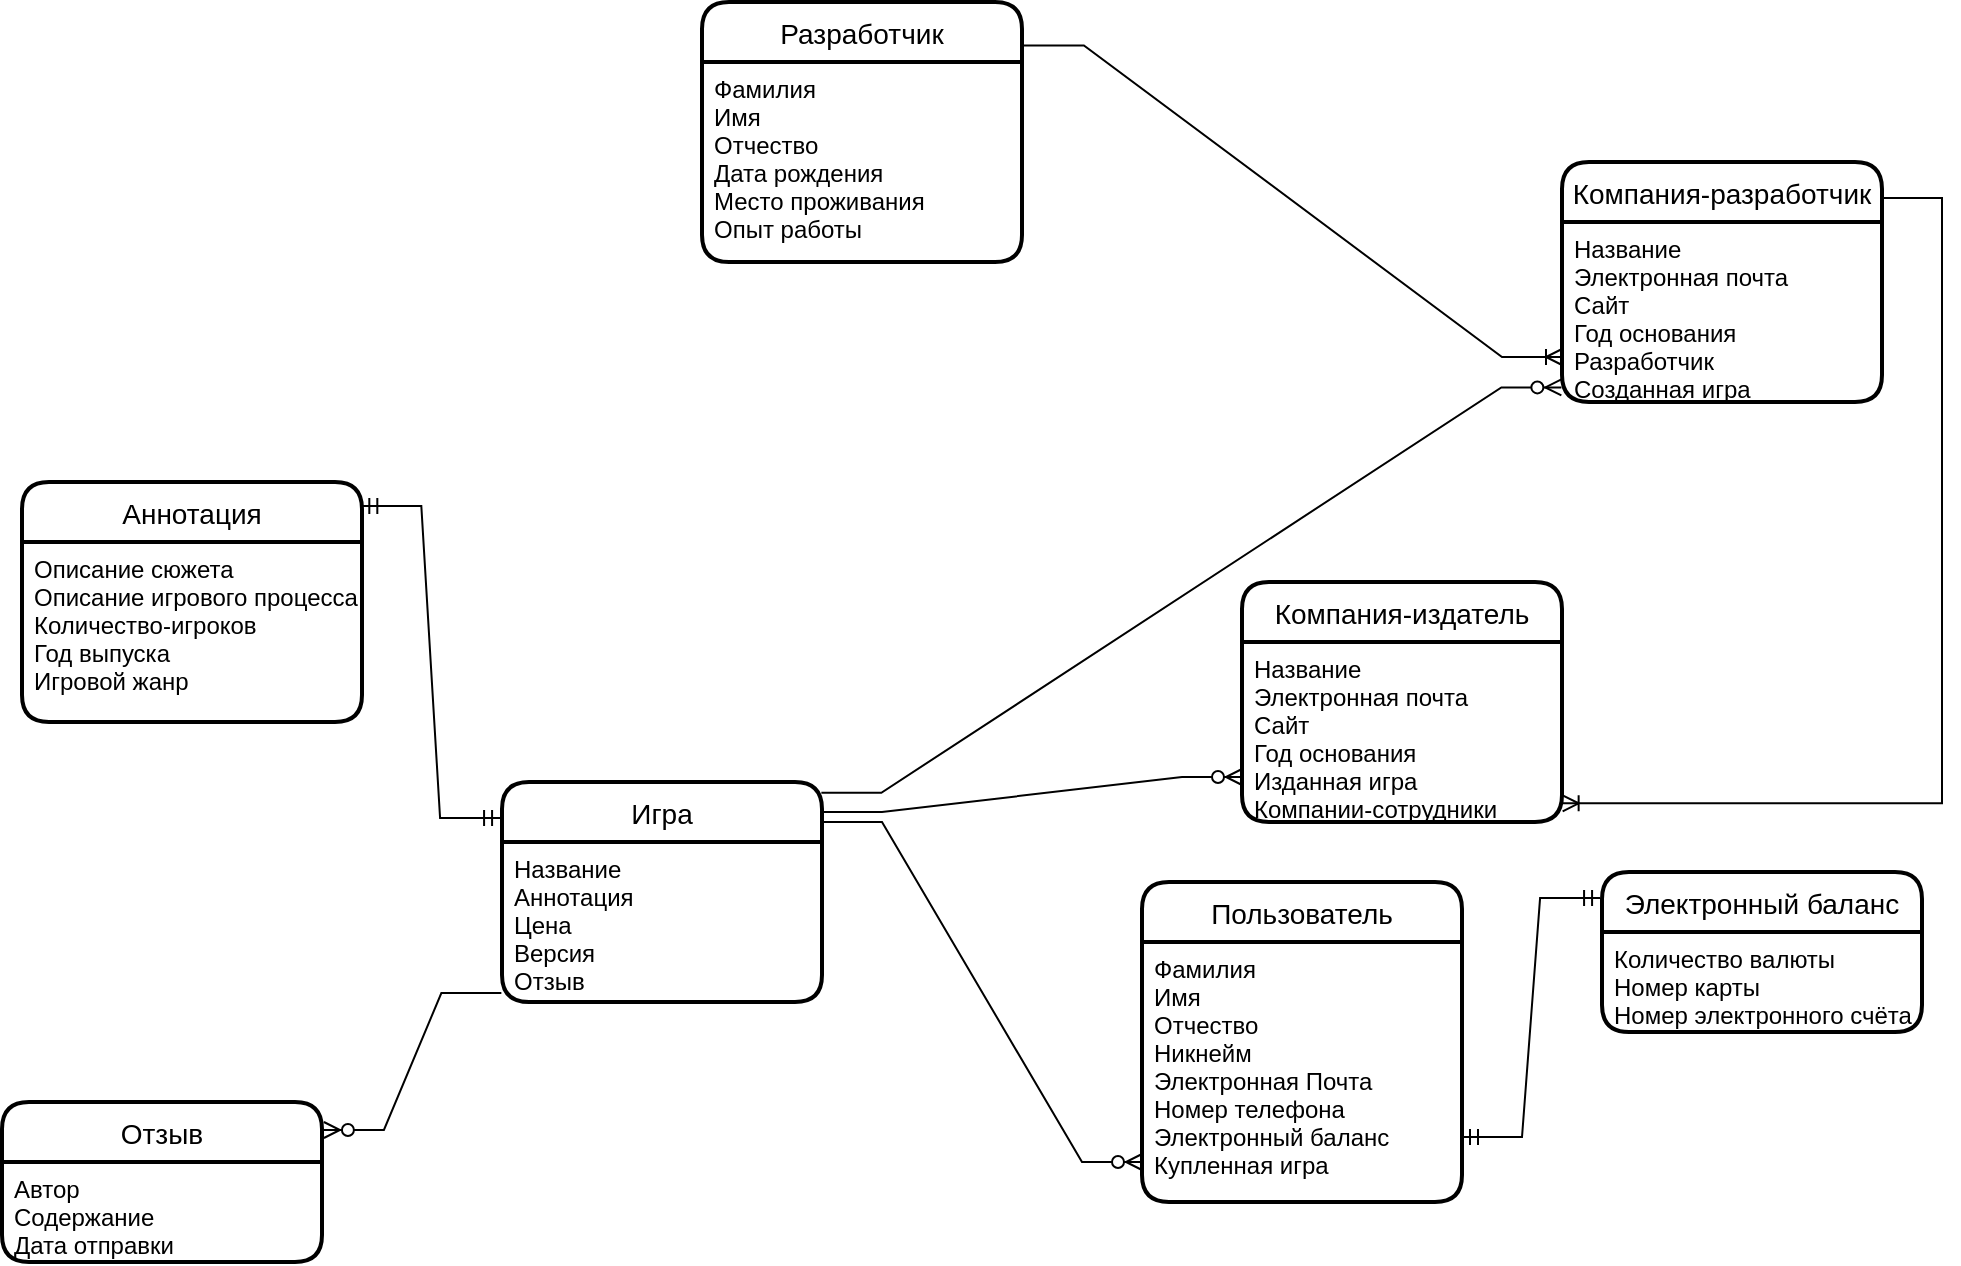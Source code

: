 <mxfile version="18.0.4" type="github">
  <diagram id="R2lEEEUBdFMjLlhIrx00" name="Page-1">
    <mxGraphModel dx="2299" dy="1756" grid="1" gridSize="10" guides="1" tooltips="1" connect="1" arrows="1" fold="1" page="1" pageScale="1" pageWidth="850" pageHeight="1100" math="0" shadow="0" extFonts="Permanent Marker^https://fonts.googleapis.com/css?family=Permanent+Marker">
      <root>
        <mxCell id="0" />
        <mxCell id="1" parent="0" />
        <mxCell id="_Au37B9Xq9A6k-u9n0Tx-1" value="Игра" style="swimlane;childLayout=stackLayout;horizontal=1;startSize=30;horizontalStack=0;rounded=1;fontSize=14;fontStyle=0;strokeWidth=2;resizeParent=0;resizeLast=1;shadow=0;dashed=0;align=center;" parent="1" vertex="1">
          <mxGeometry x="70" y="170" width="160" height="110" as="geometry" />
        </mxCell>
        <mxCell id="_Au37B9Xq9A6k-u9n0Tx-2" value="Название&#xa;Аннотация&#xa;Цена&#xa;Версия&#xa;Отзыв" style="align=left;strokeColor=none;fillColor=none;spacingLeft=4;fontSize=12;verticalAlign=top;resizable=0;rotatable=0;part=1;" parent="_Au37B9Xq9A6k-u9n0Tx-1" vertex="1">
          <mxGeometry y="30" width="160" height="80" as="geometry" />
        </mxCell>
        <mxCell id="_Au37B9Xq9A6k-u9n0Tx-3" value="Пользователь" style="swimlane;childLayout=stackLayout;horizontal=1;startSize=30;horizontalStack=0;rounded=1;fontSize=14;fontStyle=0;strokeWidth=2;resizeParent=0;resizeLast=1;shadow=0;dashed=0;align=center;" parent="1" vertex="1">
          <mxGeometry x="390" y="220" width="160" height="160" as="geometry" />
        </mxCell>
        <mxCell id="_Au37B9Xq9A6k-u9n0Tx-4" value="Фамилия&#xa;Имя&#xa;Отчество&#xa;Никнейм&#xa;Электронная Почта&#xa;Номер телефона&#xa;Электронный баланс&#xa;Купленная игра&#xa;" style="align=left;strokeColor=none;fillColor=none;spacingLeft=4;fontSize=12;verticalAlign=top;resizable=0;rotatable=0;part=1;" parent="_Au37B9Xq9A6k-u9n0Tx-3" vertex="1">
          <mxGeometry y="30" width="160" height="130" as="geometry" />
        </mxCell>
        <mxCell id="_Au37B9Xq9A6k-u9n0Tx-18" value="Компания-издатель" style="swimlane;childLayout=stackLayout;horizontal=1;startSize=30;horizontalStack=0;rounded=1;fontSize=14;fontStyle=0;strokeWidth=2;resizeParent=0;resizeLast=1;shadow=0;dashed=0;align=center;" parent="1" vertex="1">
          <mxGeometry x="440" y="70" width="160" height="120" as="geometry" />
        </mxCell>
        <mxCell id="_Au37B9Xq9A6k-u9n0Tx-19" value="Название&#xa;Электронная почта&#xa;Сайт&#xa;Год основания&#xa;Изданная игра&#xa;Компании-сотрудники" style="align=left;strokeColor=none;fillColor=none;spacingLeft=4;fontSize=12;verticalAlign=top;resizable=0;rotatable=0;part=1;" parent="_Au37B9Xq9A6k-u9n0Tx-18" vertex="1">
          <mxGeometry y="30" width="160" height="90" as="geometry" />
        </mxCell>
        <mxCell id="NNDmnkQxz7l0B0d6Krk1-7" value="" style="edgeStyle=entityRelationEdgeStyle;fontSize=12;html=1;endArrow=ERzeroToMany;endFill=1;rounded=0;" edge="1" parent="1">
          <mxGeometry width="100" height="100" relative="1" as="geometry">
            <mxPoint x="230" y="190" as="sourcePoint" />
            <mxPoint x="390" y="360" as="targetPoint" />
          </mxGeometry>
        </mxCell>
        <mxCell id="NNDmnkQxz7l0B0d6Krk1-9" value="" style="edgeStyle=entityRelationEdgeStyle;fontSize=12;html=1;endArrow=ERzeroToMany;endFill=1;rounded=0;entryX=0;entryY=0.75;entryDx=0;entryDy=0;" edge="1" parent="1" target="_Au37B9Xq9A6k-u9n0Tx-19">
          <mxGeometry width="100" height="100" relative="1" as="geometry">
            <mxPoint x="230" y="185" as="sourcePoint" />
            <mxPoint x="400" y="140" as="targetPoint" />
          </mxGeometry>
        </mxCell>
        <mxCell id="NNDmnkQxz7l0B0d6Krk1-10" value="Отзыв" style="swimlane;childLayout=stackLayout;horizontal=1;startSize=30;horizontalStack=0;rounded=1;fontSize=14;fontStyle=0;strokeWidth=2;resizeParent=0;resizeLast=1;shadow=0;dashed=0;align=center;" vertex="1" parent="1">
          <mxGeometry x="-180" y="330" width="160" height="80" as="geometry" />
        </mxCell>
        <mxCell id="NNDmnkQxz7l0B0d6Krk1-11" value="Автор&#xa;Содержание&#xa;Дата отправки" style="align=left;strokeColor=none;fillColor=none;spacingLeft=4;fontSize=12;verticalAlign=top;resizable=0;rotatable=0;part=1;" vertex="1" parent="NNDmnkQxz7l0B0d6Krk1-10">
          <mxGeometry y="30" width="160" height="50" as="geometry" />
        </mxCell>
        <mxCell id="NNDmnkQxz7l0B0d6Krk1-12" value="" style="edgeStyle=entityRelationEdgeStyle;fontSize=12;html=1;endArrow=ERzeroToMany;endFill=1;rounded=0;entryX=1.006;entryY=0.175;entryDx=0;entryDy=0;entryPerimeter=0;exitX=-0.002;exitY=0.944;exitDx=0;exitDy=0;exitPerimeter=0;" edge="1" parent="1" source="_Au37B9Xq9A6k-u9n0Tx-2" target="NNDmnkQxz7l0B0d6Krk1-10">
          <mxGeometry width="100" height="100" relative="1" as="geometry">
            <mxPoint x="60" y="520" as="sourcePoint" />
            <mxPoint x="160" y="420" as="targetPoint" />
          </mxGeometry>
        </mxCell>
        <mxCell id="NNDmnkQxz7l0B0d6Krk1-13" value="Компания-разработчик" style="swimlane;childLayout=stackLayout;horizontal=1;startSize=30;horizontalStack=0;rounded=1;fontSize=14;fontStyle=0;strokeWidth=2;resizeParent=0;resizeLast=1;shadow=0;dashed=0;align=center;" vertex="1" parent="1">
          <mxGeometry x="600" y="-140" width="160" height="120" as="geometry" />
        </mxCell>
        <mxCell id="NNDmnkQxz7l0B0d6Krk1-14" value="Название&#xa;Электронная почта&#xa;Сайт&#xa;Год основания&#xa;Разработчик&#xa;Созданная игра&#xa;" style="align=left;strokeColor=none;fillColor=none;spacingLeft=4;fontSize=12;verticalAlign=top;resizable=0;rotatable=0;part=1;" vertex="1" parent="NNDmnkQxz7l0B0d6Krk1-13">
          <mxGeometry y="30" width="160" height="90" as="geometry" />
        </mxCell>
        <mxCell id="NNDmnkQxz7l0B0d6Krk1-15" value="" style="edgeStyle=entityRelationEdgeStyle;fontSize=12;html=1;endArrow=ERoneToMany;rounded=0;entryX=1.002;entryY=0.896;entryDx=0;entryDy=0;entryPerimeter=0;" edge="1" parent="1" target="_Au37B9Xq9A6k-u9n0Tx-19">
          <mxGeometry width="100" height="100" relative="1" as="geometry">
            <mxPoint x="760" y="-122" as="sourcePoint" />
            <mxPoint x="610" y="510" as="targetPoint" />
          </mxGeometry>
        </mxCell>
        <mxCell id="NNDmnkQxz7l0B0d6Krk1-16" value="" style="edgeStyle=entityRelationEdgeStyle;fontSize=12;html=1;endArrow=ERzeroToMany;endFill=1;rounded=0;exitX=0.998;exitY=0.049;exitDx=0;exitDy=0;entryX=-0.002;entryY=0.919;entryDx=0;entryDy=0;entryPerimeter=0;exitPerimeter=0;" edge="1" parent="1" source="_Au37B9Xq9A6k-u9n0Tx-1" target="NNDmnkQxz7l0B0d6Krk1-14">
          <mxGeometry width="100" height="100" relative="1" as="geometry">
            <mxPoint x="180" y="10" as="sourcePoint" />
            <mxPoint x="640" y="30" as="targetPoint" />
          </mxGeometry>
        </mxCell>
        <mxCell id="NNDmnkQxz7l0B0d6Krk1-17" value="Электронный баланс" style="swimlane;childLayout=stackLayout;horizontal=1;startSize=30;horizontalStack=0;rounded=1;fontSize=14;fontStyle=0;strokeWidth=2;resizeParent=0;resizeLast=1;shadow=0;dashed=0;align=center;" vertex="1" parent="1">
          <mxGeometry x="620" y="215" width="160" height="80" as="geometry" />
        </mxCell>
        <mxCell id="NNDmnkQxz7l0B0d6Krk1-18" value="Количество валюты&#xa;Номер карты&#xa;Номер электронного счёта&#xa;" style="align=left;strokeColor=none;fillColor=none;spacingLeft=4;fontSize=12;verticalAlign=top;resizable=0;rotatable=0;part=1;" vertex="1" parent="NNDmnkQxz7l0B0d6Krk1-17">
          <mxGeometry y="30" width="160" height="50" as="geometry" />
        </mxCell>
        <mxCell id="NNDmnkQxz7l0B0d6Krk1-19" value="" style="edgeStyle=entityRelationEdgeStyle;fontSize=12;html=1;endArrow=ERmandOne;startArrow=ERmandOne;rounded=0;entryX=1;entryY=0.75;entryDx=0;entryDy=0;exitX=-0.006;exitY=0.163;exitDx=0;exitDy=0;exitPerimeter=0;" edge="1" parent="1" source="NNDmnkQxz7l0B0d6Krk1-17" target="_Au37B9Xq9A6k-u9n0Tx-4">
          <mxGeometry width="100" height="100" relative="1" as="geometry">
            <mxPoint x="180" y="240" as="sourcePoint" />
            <mxPoint x="280" y="140" as="targetPoint" />
          </mxGeometry>
        </mxCell>
        <mxCell id="NNDmnkQxz7l0B0d6Krk1-20" value="Разработчик" style="swimlane;childLayout=stackLayout;horizontal=1;startSize=30;horizontalStack=0;rounded=1;fontSize=14;fontStyle=0;strokeWidth=2;resizeParent=0;resizeLast=1;shadow=0;dashed=0;align=center;" vertex="1" parent="1">
          <mxGeometry x="170" y="-220" width="160" height="130" as="geometry" />
        </mxCell>
        <mxCell id="NNDmnkQxz7l0B0d6Krk1-21" value="Фамилия&#xa;Имя&#xa;Отчество&#xa;Дата рождения&#xa;Место проживания&#xa;Опыт работы" style="align=left;strokeColor=none;fillColor=none;spacingLeft=4;fontSize=12;verticalAlign=top;resizable=0;rotatable=0;part=1;" vertex="1" parent="NNDmnkQxz7l0B0d6Krk1-20">
          <mxGeometry y="30" width="160" height="100" as="geometry" />
        </mxCell>
        <mxCell id="NNDmnkQxz7l0B0d6Krk1-23" value="" style="edgeStyle=entityRelationEdgeStyle;fontSize=12;html=1;endArrow=ERoneToMany;rounded=0;exitX=1.006;exitY=0.167;exitDx=0;exitDy=0;exitPerimeter=0;entryX=0;entryY=0.75;entryDx=0;entryDy=0;" edge="1" parent="1" source="NNDmnkQxz7l0B0d6Krk1-20" target="NNDmnkQxz7l0B0d6Krk1-14">
          <mxGeometry width="100" height="100" relative="1" as="geometry">
            <mxPoint x="460" y="140" as="sourcePoint" />
            <mxPoint x="560" y="40" as="targetPoint" />
          </mxGeometry>
        </mxCell>
        <mxCell id="NNDmnkQxz7l0B0d6Krk1-26" value="Аннотация" style="swimlane;childLayout=stackLayout;horizontal=1;startSize=30;horizontalStack=0;rounded=1;fontSize=14;fontStyle=0;strokeWidth=2;resizeParent=0;resizeLast=1;shadow=0;dashed=0;align=center;" vertex="1" parent="1">
          <mxGeometry x="-170" y="20" width="170" height="120" as="geometry" />
        </mxCell>
        <mxCell id="NNDmnkQxz7l0B0d6Krk1-27" value="Описание сюжета&#xa;Описание игрового процесса&#xa;Количество-игроков&#xa;Год выпуска&#xa;Игровой жанр" style="align=left;strokeColor=none;fillColor=none;spacingLeft=4;fontSize=12;verticalAlign=top;resizable=0;rotatable=0;part=1;" vertex="1" parent="NNDmnkQxz7l0B0d6Krk1-26">
          <mxGeometry y="30" width="170" height="90" as="geometry" />
        </mxCell>
        <mxCell id="NNDmnkQxz7l0B0d6Krk1-28" value="" style="edgeStyle=entityRelationEdgeStyle;fontSize=12;html=1;endArrow=ERmandOne;startArrow=ERmandOne;rounded=0;entryX=0.998;entryY=0.1;entryDx=0;entryDy=0;entryPerimeter=0;exitX=-0.006;exitY=0.164;exitDx=0;exitDy=0;exitPerimeter=0;" edge="1" parent="1" source="_Au37B9Xq9A6k-u9n0Tx-1" target="NNDmnkQxz7l0B0d6Krk1-26">
          <mxGeometry width="100" height="100" relative="1" as="geometry">
            <mxPoint x="40" y="140" as="sourcePoint" />
            <mxPoint x="140" y="40" as="targetPoint" />
          </mxGeometry>
        </mxCell>
      </root>
    </mxGraphModel>
  </diagram>
</mxfile>
